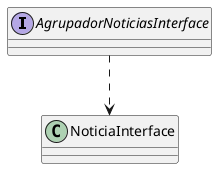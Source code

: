 @startuml

AgrupadorNoticiasInterface ..> NoticiaInterface

interface AgrupadorNoticiasInterface {
!ifdef SHOW_METHODS
    +bool isAgregableEntidadMasFrecuente(std::shared_ptr<NoticiaInterface> n1, std::shared_ptr<NoticiaInterface> n2) const
    +bool isAgregable(std::shared_ptr<NoticiaInterface> n1, std::shared_ptr<NoticiaInterface> n2)
!endif
}

@enduml
